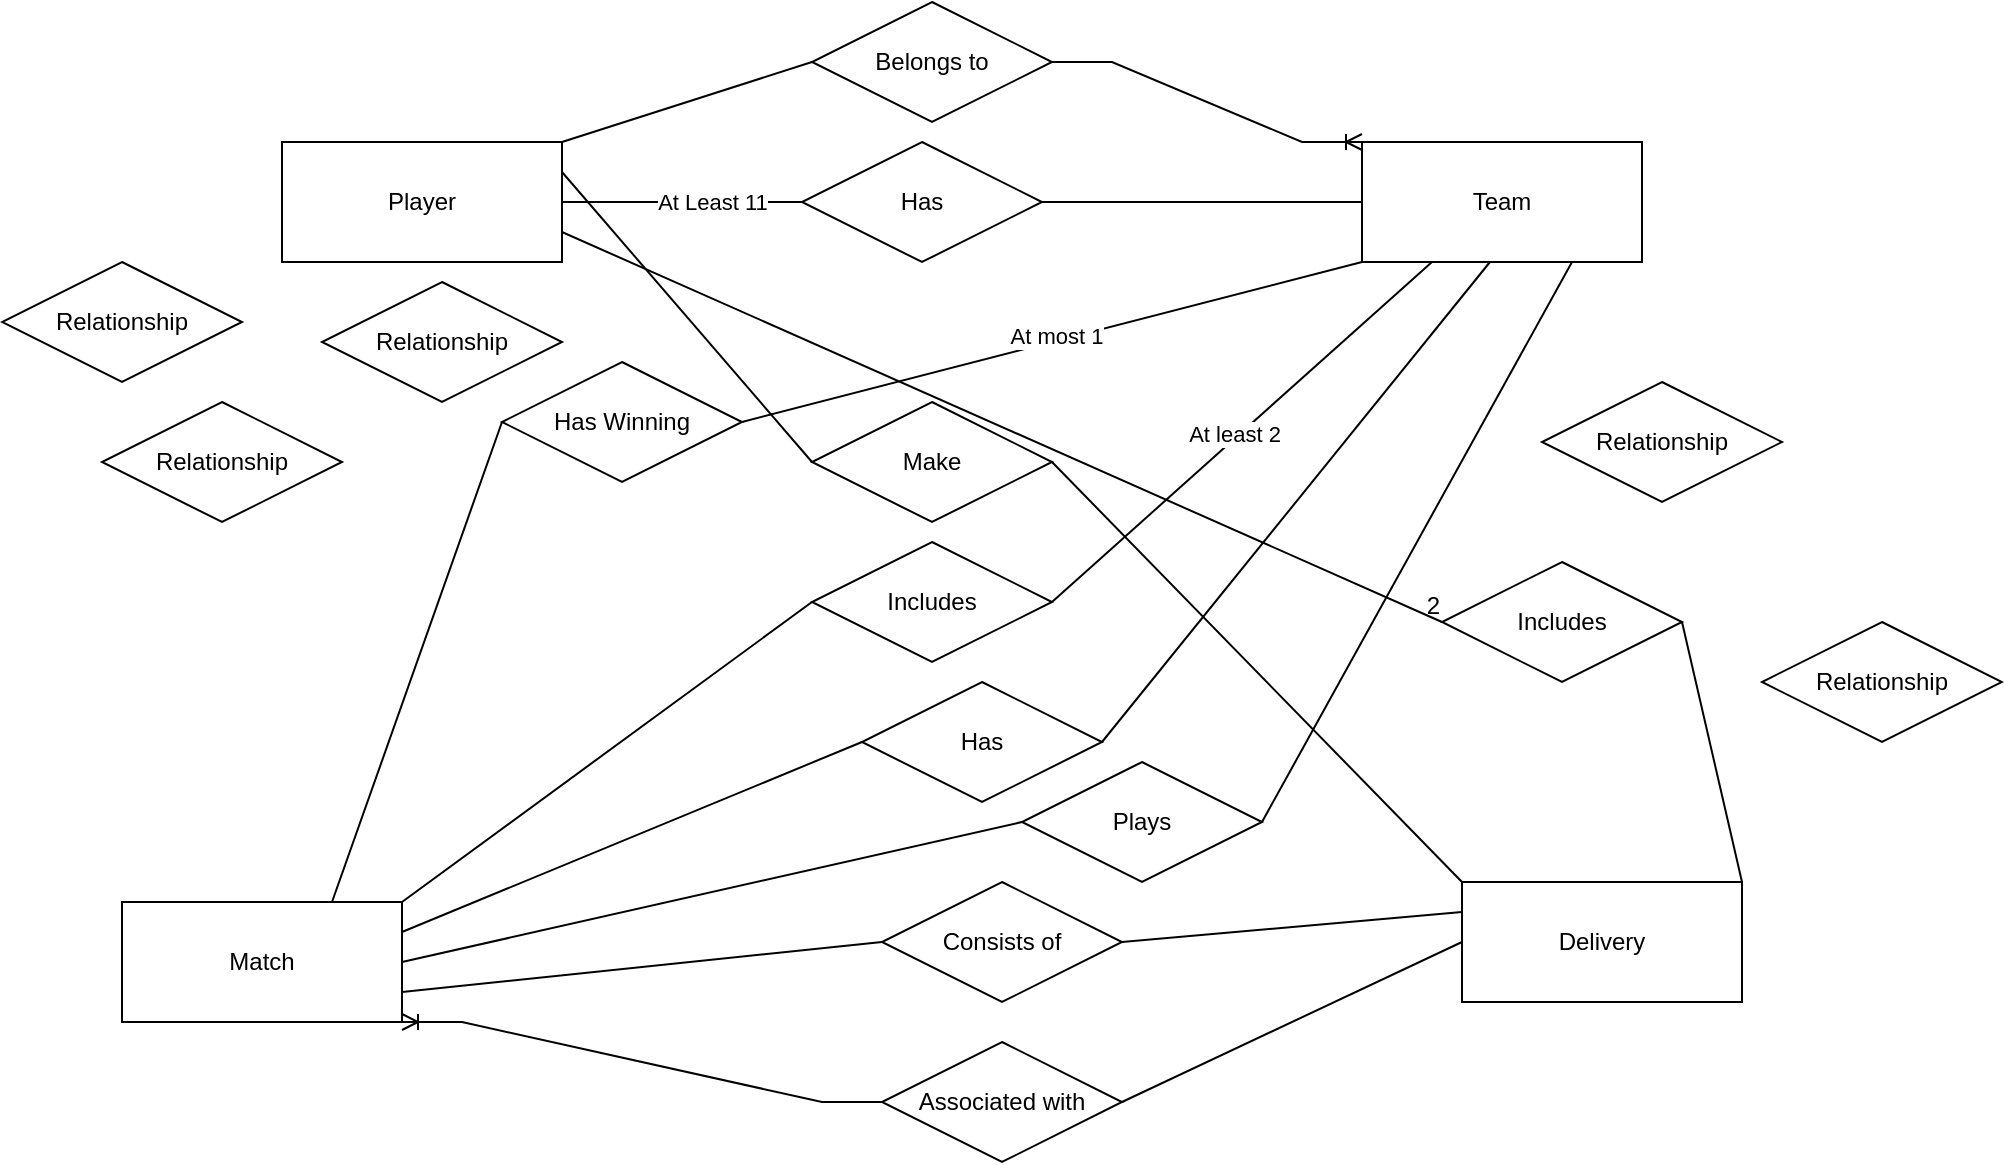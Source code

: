 <mxfile version="24.0.7" type="github">
  <diagram name="Page-1" id="s7xkA5wSta2r6UFQL5zl">
    <mxGraphModel dx="1501" dy="534" grid="1" gridSize="10" guides="1" tooltips="1" connect="1" arrows="1" fold="1" page="1" pageScale="1" pageWidth="850" pageHeight="1100" math="0" shadow="0">
      <root>
        <mxCell id="0" />
        <mxCell id="1" parent="0" />
        <mxCell id="V4IDSgp5wQYeOkkttf2E-1" value="Player" style="whiteSpace=wrap;html=1;align=center;" parent="1" vertex="1">
          <mxGeometry x="100" y="110" width="140" height="60" as="geometry" />
        </mxCell>
        <mxCell id="V4IDSgp5wQYeOkkttf2E-2" value="Team" style="whiteSpace=wrap;html=1;align=center;" parent="1" vertex="1">
          <mxGeometry x="640" y="110" width="140" height="60" as="geometry" />
        </mxCell>
        <mxCell id="V4IDSgp5wQYeOkkttf2E-3" value="Delivery" style="whiteSpace=wrap;html=1;align=center;" parent="1" vertex="1">
          <mxGeometry x="690" y="480" width="140" height="60" as="geometry" />
        </mxCell>
        <mxCell id="V4IDSgp5wQYeOkkttf2E-4" value="Match" style="whiteSpace=wrap;html=1;align=center;" parent="1" vertex="1">
          <mxGeometry x="20" y="490" width="140" height="60" as="geometry" />
        </mxCell>
        <mxCell id="V4IDSgp5wQYeOkkttf2E-6" value="Associated with" style="shape=rhombus;perimeter=rhombusPerimeter;whiteSpace=wrap;html=1;align=center;" parent="1" vertex="1">
          <mxGeometry x="400" y="560" width="120" height="60" as="geometry" />
        </mxCell>
        <mxCell id="V4IDSgp5wQYeOkkttf2E-7" value="Relationship" style="shape=rhombus;perimeter=rhombusPerimeter;whiteSpace=wrap;html=1;align=center;" parent="1" vertex="1">
          <mxGeometry x="840" y="350" width="120" height="60" as="geometry" />
        </mxCell>
        <mxCell id="V4IDSgp5wQYeOkkttf2E-8" value="Consists of" style="shape=rhombus;perimeter=rhombusPerimeter;whiteSpace=wrap;html=1;align=center;" parent="1" vertex="1">
          <mxGeometry x="400" y="480" width="120" height="60" as="geometry" />
        </mxCell>
        <mxCell id="V4IDSgp5wQYeOkkttf2E-9" value="Relationship" style="shape=rhombus;perimeter=rhombusPerimeter;whiteSpace=wrap;html=1;align=center;" parent="1" vertex="1">
          <mxGeometry x="730" y="230" width="120" height="60" as="geometry" />
        </mxCell>
        <mxCell id="V4IDSgp5wQYeOkkttf2E-10" value="Relationship" style="shape=rhombus;perimeter=rhombusPerimeter;whiteSpace=wrap;html=1;align=center;" parent="1" vertex="1">
          <mxGeometry x="10" y="240" width="120" height="60" as="geometry" />
        </mxCell>
        <mxCell id="V4IDSgp5wQYeOkkttf2E-11" value="Has Winning" style="shape=rhombus;perimeter=rhombusPerimeter;whiteSpace=wrap;html=1;align=center;" parent="1" vertex="1">
          <mxGeometry x="210" y="220" width="120" height="60" as="geometry" />
        </mxCell>
        <mxCell id="V4IDSgp5wQYeOkkttf2E-12" value="Belongs to" style="shape=rhombus;perimeter=rhombusPerimeter;whiteSpace=wrap;html=1;align=center;" parent="1" vertex="1">
          <mxGeometry x="365" y="40" width="120" height="60" as="geometry" />
        </mxCell>
        <mxCell id="V4IDSgp5wQYeOkkttf2E-13" value="Plays" style="shape=rhombus;perimeter=rhombusPerimeter;whiteSpace=wrap;html=1;align=center;" parent="1" vertex="1">
          <mxGeometry x="470" y="420" width="120" height="60" as="geometry" />
        </mxCell>
        <mxCell id="V4IDSgp5wQYeOkkttf2E-14" value="Make" style="shape=rhombus;perimeter=rhombusPerimeter;whiteSpace=wrap;html=1;align=center;" parent="1" vertex="1">
          <mxGeometry x="365" y="240" width="120" height="60" as="geometry" />
        </mxCell>
        <mxCell id="V4IDSgp5wQYeOkkttf2E-15" value="Relationship" style="shape=rhombus;perimeter=rhombusPerimeter;whiteSpace=wrap;html=1;align=center;" parent="1" vertex="1">
          <mxGeometry x="-40" y="170" width="120" height="60" as="geometry" />
        </mxCell>
        <mxCell id="V4IDSgp5wQYeOkkttf2E-16" value="Has" style="shape=rhombus;perimeter=rhombusPerimeter;whiteSpace=wrap;html=1;align=center;" parent="1" vertex="1">
          <mxGeometry x="390" y="380" width="120" height="60" as="geometry" />
        </mxCell>
        <mxCell id="V4IDSgp5wQYeOkkttf2E-17" value="Includes" style="shape=rhombus;perimeter=rhombusPerimeter;whiteSpace=wrap;html=1;align=center;" parent="1" vertex="1">
          <mxGeometry x="680" y="320" width="120" height="60" as="geometry" />
        </mxCell>
        <mxCell id="V4IDSgp5wQYeOkkttf2E-18" value="Includes" style="shape=rhombus;perimeter=rhombusPerimeter;whiteSpace=wrap;html=1;align=center;" parent="1" vertex="1">
          <mxGeometry x="365" y="310" width="120" height="60" as="geometry" />
        </mxCell>
        <mxCell id="V4IDSgp5wQYeOkkttf2E-19" value="Relationship" style="shape=rhombus;perimeter=rhombusPerimeter;whiteSpace=wrap;html=1;align=center;" parent="1" vertex="1">
          <mxGeometry x="120" y="180" width="120" height="60" as="geometry" />
        </mxCell>
        <mxCell id="V4IDSgp5wQYeOkkttf2E-20" value="Has" style="shape=rhombus;perimeter=rhombusPerimeter;whiteSpace=wrap;html=1;align=center;" parent="1" vertex="1">
          <mxGeometry x="360" y="110" width="120" height="60" as="geometry" />
        </mxCell>
        <mxCell id="jrK1UXfwRjFJ1fB_Q-Hg-1" value="" style="edgeStyle=entityRelationEdgeStyle;fontSize=12;html=1;endArrow=ERoneToMany;rounded=0;exitX=1;exitY=0.5;exitDx=0;exitDy=0;entryX=0;entryY=0;entryDx=0;entryDy=0;" edge="1" parent="1" source="V4IDSgp5wQYeOkkttf2E-12" target="V4IDSgp5wQYeOkkttf2E-2">
          <mxGeometry width="100" height="100" relative="1" as="geometry">
            <mxPoint x="490" y="140" as="sourcePoint" />
            <mxPoint x="590" y="40" as="targetPoint" />
          </mxGeometry>
        </mxCell>
        <mxCell id="jrK1UXfwRjFJ1fB_Q-Hg-2" value="" style="endArrow=none;html=1;rounded=0;exitX=1;exitY=0;exitDx=0;exitDy=0;entryX=0;entryY=0.5;entryDx=0;entryDy=0;" edge="1" parent="1" source="V4IDSgp5wQYeOkkttf2E-1" target="V4IDSgp5wQYeOkkttf2E-12">
          <mxGeometry relative="1" as="geometry">
            <mxPoint x="260" y="140" as="sourcePoint" />
            <mxPoint x="420" y="140" as="targetPoint" />
          </mxGeometry>
        </mxCell>
        <mxCell id="jrK1UXfwRjFJ1fB_Q-Hg-6" value="" style="endArrow=none;html=1;rounded=0;exitX=1;exitY=0;exitDx=0;exitDy=0;entryX=0;entryY=0.5;entryDx=0;entryDy=0;" edge="1" parent="1" source="V4IDSgp5wQYeOkkttf2E-4" target="V4IDSgp5wQYeOkkttf2E-18">
          <mxGeometry relative="1" as="geometry">
            <mxPoint x="190" y="480" as="sourcePoint" />
            <mxPoint x="350" y="480" as="targetPoint" />
          </mxGeometry>
        </mxCell>
        <mxCell id="jrK1UXfwRjFJ1fB_Q-Hg-7" value="" style="endArrow=none;html=1;rounded=0;exitX=1;exitY=0.5;exitDx=0;exitDy=0;entryX=0.25;entryY=1;entryDx=0;entryDy=0;" edge="1" parent="1" source="V4IDSgp5wQYeOkkttf2E-18" target="V4IDSgp5wQYeOkkttf2E-2">
          <mxGeometry relative="1" as="geometry">
            <mxPoint x="485" y="300" as="sourcePoint" />
            <mxPoint x="645" y="300" as="targetPoint" />
          </mxGeometry>
        </mxCell>
        <mxCell id="jrK1UXfwRjFJ1fB_Q-Hg-31" value="At least 2" style="edgeLabel;html=1;align=center;verticalAlign=middle;resizable=0;points=[];" vertex="1" connectable="0" parent="jrK1UXfwRjFJ1fB_Q-Hg-7">
          <mxGeometry x="-0.029" y="2" relative="1" as="geometry">
            <mxPoint as="offset" />
          </mxGeometry>
        </mxCell>
        <mxCell id="jrK1UXfwRjFJ1fB_Q-Hg-11" value="" style="endArrow=none;html=1;rounded=0;exitX=0;exitY=0.5;exitDx=0;exitDy=0;entryX=1;entryY=0.5;entryDx=0;entryDy=0;" edge="1" parent="1" source="V4IDSgp5wQYeOkkttf2E-13" target="V4IDSgp5wQYeOkkttf2E-4">
          <mxGeometry relative="1" as="geometry">
            <mxPoint x="400" y="340" as="sourcePoint" />
            <mxPoint x="560" y="340" as="targetPoint" />
          </mxGeometry>
        </mxCell>
        <mxCell id="jrK1UXfwRjFJ1fB_Q-Hg-12" value="" style="endArrow=none;html=1;rounded=0;exitX=1;exitY=0.75;exitDx=0;exitDy=0;entryX=0;entryY=0.5;entryDx=0;entryDy=0;" edge="1" parent="1" source="V4IDSgp5wQYeOkkttf2E-4" target="V4IDSgp5wQYeOkkttf2E-8">
          <mxGeometry relative="1" as="geometry">
            <mxPoint x="260" y="530" as="sourcePoint" />
            <mxPoint x="420" y="530" as="targetPoint" />
          </mxGeometry>
        </mxCell>
        <mxCell id="jrK1UXfwRjFJ1fB_Q-Hg-13" value="" style="endArrow=none;html=1;rounded=0;exitX=1;exitY=0.5;exitDx=0;exitDy=0;entryX=0;entryY=0.25;entryDx=0;entryDy=0;" edge="1" parent="1" source="V4IDSgp5wQYeOkkttf2E-8" target="V4IDSgp5wQYeOkkttf2E-3">
          <mxGeometry relative="1" as="geometry">
            <mxPoint x="340" y="340" as="sourcePoint" />
            <mxPoint x="500" y="340" as="targetPoint" />
          </mxGeometry>
        </mxCell>
        <mxCell id="jrK1UXfwRjFJ1fB_Q-Hg-14" value="" style="endArrow=none;html=1;rounded=0;exitX=1;exitY=0.25;exitDx=0;exitDy=0;entryX=0;entryY=0.5;entryDx=0;entryDy=0;" edge="1" parent="1" source="V4IDSgp5wQYeOkkttf2E-1" target="V4IDSgp5wQYeOkkttf2E-14">
          <mxGeometry relative="1" as="geometry">
            <mxPoint x="260" y="340" as="sourcePoint" />
            <mxPoint x="420" y="340" as="targetPoint" />
          </mxGeometry>
        </mxCell>
        <mxCell id="jrK1UXfwRjFJ1fB_Q-Hg-15" value="" style="endArrow=none;html=1;rounded=0;exitX=1;exitY=0.5;exitDx=0;exitDy=0;entryX=0;entryY=0;entryDx=0;entryDy=0;" edge="1" parent="1" source="V4IDSgp5wQYeOkkttf2E-14" target="V4IDSgp5wQYeOkkttf2E-3">
          <mxGeometry relative="1" as="geometry">
            <mxPoint x="490" y="340" as="sourcePoint" />
            <mxPoint x="650" y="340" as="targetPoint" />
          </mxGeometry>
        </mxCell>
        <mxCell id="jrK1UXfwRjFJ1fB_Q-Hg-16" value="" style="edgeStyle=entityRelationEdgeStyle;fontSize=12;html=1;endArrow=ERoneToMany;rounded=0;entryX=1;entryY=1;entryDx=0;entryDy=0;" edge="1" parent="1" source="V4IDSgp5wQYeOkkttf2E-6" target="V4IDSgp5wQYeOkkttf2E-4">
          <mxGeometry width="100" height="100" relative="1" as="geometry">
            <mxPoint x="230" y="670" as="sourcePoint" />
            <mxPoint x="330" y="570" as="targetPoint" />
          </mxGeometry>
        </mxCell>
        <mxCell id="jrK1UXfwRjFJ1fB_Q-Hg-17" value="" style="endArrow=none;html=1;rounded=0;exitX=1;exitY=0.5;exitDx=0;exitDy=0;entryX=0;entryY=0.5;entryDx=0;entryDy=0;" edge="1" parent="1" source="V4IDSgp5wQYeOkkttf2E-6" target="V4IDSgp5wQYeOkkttf2E-3">
          <mxGeometry relative="1" as="geometry">
            <mxPoint x="420" y="470" as="sourcePoint" />
            <mxPoint x="580" y="470" as="targetPoint" />
          </mxGeometry>
        </mxCell>
        <mxCell id="jrK1UXfwRjFJ1fB_Q-Hg-18" value="" style="endArrow=none;html=1;rounded=0;exitX=1;exitY=0.5;exitDx=0;exitDy=0;entryX=0;entryY=0.5;entryDx=0;entryDy=0;" edge="1" parent="1" source="V4IDSgp5wQYeOkkttf2E-20" target="V4IDSgp5wQYeOkkttf2E-2">
          <mxGeometry relative="1" as="geometry">
            <mxPoint x="440" y="250" as="sourcePoint" />
            <mxPoint x="600" y="250" as="targetPoint" />
          </mxGeometry>
        </mxCell>
        <mxCell id="jrK1UXfwRjFJ1fB_Q-Hg-19" value="" style="endArrow=none;html=1;rounded=0;exitX=1;exitY=0.5;exitDx=0;exitDy=0;entryX=0;entryY=0.5;entryDx=0;entryDy=0;" edge="1" parent="1" source="V4IDSgp5wQYeOkkttf2E-1" target="V4IDSgp5wQYeOkkttf2E-20">
          <mxGeometry relative="1" as="geometry">
            <mxPoint x="310" y="250" as="sourcePoint" />
            <mxPoint x="360" y="140" as="targetPoint" />
          </mxGeometry>
        </mxCell>
        <mxCell id="jrK1UXfwRjFJ1fB_Q-Hg-20" value="At Least 11" style="edgeLabel;html=1;align=center;verticalAlign=middle;resizable=0;points=[];" vertex="1" connectable="0" parent="jrK1UXfwRjFJ1fB_Q-Hg-19">
          <mxGeometry x="0.25" relative="1" as="geometry">
            <mxPoint as="offset" />
          </mxGeometry>
        </mxCell>
        <mxCell id="jrK1UXfwRjFJ1fB_Q-Hg-21" value="" style="endArrow=none;html=1;rounded=0;exitX=1;exitY=0.5;exitDx=0;exitDy=0;entryX=0;entryY=1;entryDx=0;entryDy=0;" edge="1" parent="1" source="V4IDSgp5wQYeOkkttf2E-11" target="V4IDSgp5wQYeOkkttf2E-2">
          <mxGeometry relative="1" as="geometry">
            <mxPoint x="240" y="390" as="sourcePoint" />
            <mxPoint x="400" y="390" as="targetPoint" />
          </mxGeometry>
        </mxCell>
        <mxCell id="jrK1UXfwRjFJ1fB_Q-Hg-24" value="At most 1" style="edgeLabel;html=1;align=center;verticalAlign=middle;resizable=0;points=[];" vertex="1" connectable="0" parent="jrK1UXfwRjFJ1fB_Q-Hg-21">
          <mxGeometry x="0.018" y="3" relative="1" as="geometry">
            <mxPoint as="offset" />
          </mxGeometry>
        </mxCell>
        <mxCell id="jrK1UXfwRjFJ1fB_Q-Hg-23" value="" style="endArrow=none;html=1;rounded=0;exitX=0.75;exitY=0;exitDx=0;exitDy=0;entryX=0;entryY=0.5;entryDx=0;entryDy=0;" edge="1" parent="1" source="V4IDSgp5wQYeOkkttf2E-4" target="V4IDSgp5wQYeOkkttf2E-11">
          <mxGeometry relative="1" as="geometry">
            <mxPoint x="210" y="390" as="sourcePoint" />
            <mxPoint x="370" y="390" as="targetPoint" />
          </mxGeometry>
        </mxCell>
        <mxCell id="jrK1UXfwRjFJ1fB_Q-Hg-25" value="" style="endArrow=none;html=1;rounded=0;exitX=1;exitY=0.75;exitDx=0;exitDy=0;entryX=0;entryY=0.5;entryDx=0;entryDy=0;" edge="1" parent="1" source="V4IDSgp5wQYeOkkttf2E-1" target="V4IDSgp5wQYeOkkttf2E-17">
          <mxGeometry relative="1" as="geometry">
            <mxPoint x="440" y="360" as="sourcePoint" />
            <mxPoint x="600" y="360" as="targetPoint" />
          </mxGeometry>
        </mxCell>
        <mxCell id="jrK1UXfwRjFJ1fB_Q-Hg-26" value="2" style="resizable=0;html=1;whiteSpace=wrap;align=right;verticalAlign=bottom;" connectable="0" vertex="1" parent="jrK1UXfwRjFJ1fB_Q-Hg-25">
          <mxGeometry x="1" relative="1" as="geometry" />
        </mxCell>
        <mxCell id="jrK1UXfwRjFJ1fB_Q-Hg-27" value="" style="endArrow=none;html=1;rounded=0;exitX=1;exitY=0.5;exitDx=0;exitDy=0;entryX=1;entryY=0;entryDx=0;entryDy=0;" edge="1" parent="1" source="V4IDSgp5wQYeOkkttf2E-17" target="V4IDSgp5wQYeOkkttf2E-3">
          <mxGeometry relative="1" as="geometry">
            <mxPoint x="560" y="360" as="sourcePoint" />
            <mxPoint x="720" y="360" as="targetPoint" />
          </mxGeometry>
        </mxCell>
        <mxCell id="jrK1UXfwRjFJ1fB_Q-Hg-30" value="" style="endArrow=none;html=1;rounded=0;exitX=1;exitY=0.25;exitDx=0;exitDy=0;entryX=0;entryY=0.5;entryDx=0;entryDy=0;" edge="1" parent="1" source="V4IDSgp5wQYeOkkttf2E-4" target="V4IDSgp5wQYeOkkttf2E-16">
          <mxGeometry relative="1" as="geometry">
            <mxPoint x="290" y="440" as="sourcePoint" />
            <mxPoint x="450" y="440" as="targetPoint" />
          </mxGeometry>
        </mxCell>
        <mxCell id="jrK1UXfwRjFJ1fB_Q-Hg-34" value="" style="endArrow=none;html=1;rounded=0;exitX=1;exitY=0.5;exitDx=0;exitDy=0;entryX=0.457;entryY=1;entryDx=0;entryDy=0;entryPerimeter=0;" edge="1" parent="1" source="V4IDSgp5wQYeOkkttf2E-16" target="V4IDSgp5wQYeOkkttf2E-2">
          <mxGeometry relative="1" as="geometry">
            <mxPoint x="380" y="310" as="sourcePoint" />
            <mxPoint x="540" y="310" as="targetPoint" />
          </mxGeometry>
        </mxCell>
        <mxCell id="jrK1UXfwRjFJ1fB_Q-Hg-35" value="" style="endArrow=none;html=1;rounded=0;exitX=1;exitY=0.5;exitDx=0;exitDy=0;entryX=0.75;entryY=1;entryDx=0;entryDy=0;" edge="1" parent="1" source="V4IDSgp5wQYeOkkttf2E-13" target="V4IDSgp5wQYeOkkttf2E-2">
          <mxGeometry relative="1" as="geometry">
            <mxPoint x="380" y="310" as="sourcePoint" />
            <mxPoint x="540" y="310" as="targetPoint" />
          </mxGeometry>
        </mxCell>
      </root>
    </mxGraphModel>
  </diagram>
</mxfile>
